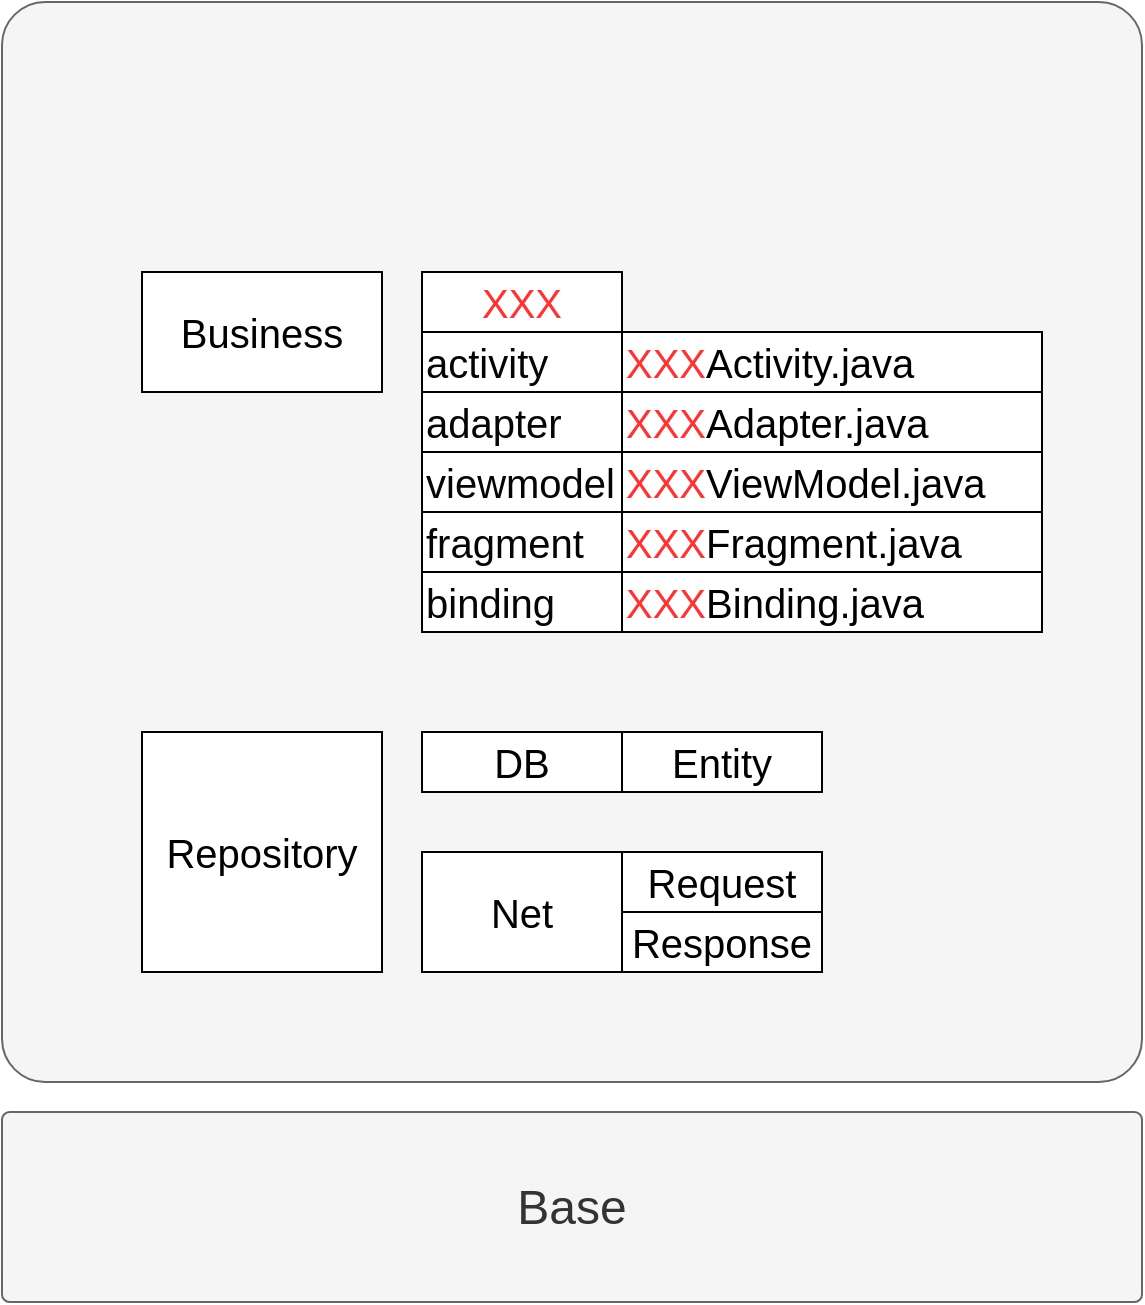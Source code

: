 <mxfile version="15.2.7" type="device"><diagram id="1kVZlP6CKKWr0XMwKn79" name="第 1 页"><mxGraphModel dx="886" dy="672" grid="1" gridSize="10" guides="1" tooltips="1" connect="1" arrows="1" fold="1" page="1" pageScale="1" pageWidth="827" pageHeight="1169" math="0" shadow="0"><root><mxCell id="0"/><mxCell id="1" parent="0"/><mxCell id="jyRH-IpuyLMMJC8G44v3-20" value="" style="rounded=1;whiteSpace=wrap;html=1;align=left;arcSize=4;fillColor=#f5f5f5;strokeColor=#666666;fontColor=#333333;" parent="1" vertex="1"><mxGeometry x="10" y="35" width="570" height="540" as="geometry"/></mxCell><mxCell id="jyRH-IpuyLMMJC8G44v3-2" value="Business" style="rounded=0;whiteSpace=wrap;html=1;fontSize=20;" parent="1" vertex="1"><mxGeometry x="80" y="170" width="120" height="60" as="geometry"/></mxCell><mxCell id="jyRH-IpuyLMMJC8G44v3-3" value="Repository" style="rounded=0;whiteSpace=wrap;html=1;fontSize=20;" parent="1" vertex="1"><mxGeometry x="80" y="400" width="120" height="120" as="geometry"/></mxCell><mxCell id="jyRH-IpuyLMMJC8G44v3-4" value="&lt;font color=&quot;#ff3333&quot;&gt;XXX&lt;/font&gt;" style="rounded=0;whiteSpace=wrap;html=1;fontSize=20;" parent="1" vertex="1"><mxGeometry x="220" y="170" width="100" height="30" as="geometry"/></mxCell><mxCell id="jyRH-IpuyLMMJC8G44v3-5" value="&lt;font color=&quot;#ff3333&quot;&gt;XXX&lt;/font&gt;Activity.java" style="rounded=0;whiteSpace=wrap;html=1;fontSize=20;align=left;" parent="1" vertex="1"><mxGeometry x="320" y="200" width="210" height="30" as="geometry"/></mxCell><mxCell id="jyRH-IpuyLMMJC8G44v3-6" value="&lt;font color=&quot;#ff3333&quot;&gt;XXX&lt;/font&gt;Adapter.java" style="rounded=0;whiteSpace=wrap;html=1;fontSize=20;align=left;" parent="1" vertex="1"><mxGeometry x="320" y="230" width="210" height="30" as="geometry"/></mxCell><mxCell id="jyRH-IpuyLMMJC8G44v3-7" value="&lt;font color=&quot;#ff3333&quot;&gt;XXX&lt;/font&gt;ViewModel.java" style="rounded=0;whiteSpace=wrap;html=1;fontSize=20;align=left;" parent="1" vertex="1"><mxGeometry x="320" y="260" width="210" height="30" as="geometry"/></mxCell><mxCell id="jyRH-IpuyLMMJC8G44v3-8" value="&lt;font color=&quot;#ff3333&quot;&gt;XXX&lt;/font&gt;Fragment.java" style="rounded=0;whiteSpace=wrap;html=1;fontSize=20;align=left;" parent="1" vertex="1"><mxGeometry x="320" y="290" width="210" height="30" as="geometry"/></mxCell><mxCell id="jyRH-IpuyLMMJC8G44v3-9" value="&lt;font color=&quot;#ff3333&quot;&gt;XXX&lt;/font&gt;Binding.java" style="rounded=0;whiteSpace=wrap;html=1;fontSize=20;align=left;" parent="1" vertex="1"><mxGeometry x="320" y="320" width="210" height="30" as="geometry"/></mxCell><mxCell id="jyRH-IpuyLMMJC8G44v3-10" value="&lt;font&gt;activity&lt;/font&gt;" style="rounded=0;whiteSpace=wrap;html=1;fontSize=20;align=left;fontColor=#050505;" parent="1" vertex="1"><mxGeometry x="220" y="200" width="100" height="30" as="geometry"/></mxCell><mxCell id="jyRH-IpuyLMMJC8G44v3-11" value="&lt;font&gt;adapter&lt;/font&gt;" style="rounded=0;whiteSpace=wrap;html=1;fontSize=20;align=left;fontColor=#050505;" parent="1" vertex="1"><mxGeometry x="220" y="230" width="100" height="30" as="geometry"/></mxCell><mxCell id="jyRH-IpuyLMMJC8G44v3-12" value="viewmodel" style="rounded=0;whiteSpace=wrap;html=1;fontSize=20;align=left;fontColor=#050505;" parent="1" vertex="1"><mxGeometry x="220" y="260" width="100" height="30" as="geometry"/></mxCell><mxCell id="jyRH-IpuyLMMJC8G44v3-13" value="fragment" style="rounded=0;whiteSpace=wrap;html=1;fontSize=20;align=left;fontColor=#050505;" parent="1" vertex="1"><mxGeometry x="220" y="290" width="100" height="30" as="geometry"/></mxCell><mxCell id="jyRH-IpuyLMMJC8G44v3-14" value="binding" style="rounded=0;whiteSpace=wrap;html=1;fontSize=20;align=left;fontColor=#050505;" parent="1" vertex="1"><mxGeometry x="220" y="320" width="100" height="30" as="geometry"/></mxCell><mxCell id="jyRH-IpuyLMMJC8G44v3-15" value="&lt;font&gt;DB&lt;/font&gt;" style="rounded=0;whiteSpace=wrap;html=1;fontSize=20;fontColor=#000000;" parent="1" vertex="1"><mxGeometry x="220" y="400" width="100" height="30" as="geometry"/></mxCell><mxCell id="jyRH-IpuyLMMJC8G44v3-16" value="&lt;font&gt;Net&lt;/font&gt;" style="rounded=0;whiteSpace=wrap;html=1;fontSize=20;fontColor=#000000;" parent="1" vertex="1"><mxGeometry x="220" y="460" width="100" height="60" as="geometry"/></mxCell><mxCell id="jyRH-IpuyLMMJC8G44v3-17" value="&lt;font&gt;Entity&lt;/font&gt;" style="rounded=0;whiteSpace=wrap;html=1;fontSize=20;fontColor=#000000;" parent="1" vertex="1"><mxGeometry x="320" y="400" width="100" height="30" as="geometry"/></mxCell><mxCell id="jyRH-IpuyLMMJC8G44v3-18" value="&lt;font&gt;Request&lt;/font&gt;" style="rounded=0;whiteSpace=wrap;html=1;fontSize=20;fontColor=#000000;" parent="1" vertex="1"><mxGeometry x="320" y="460" width="100" height="30" as="geometry"/></mxCell><mxCell id="jyRH-IpuyLMMJC8G44v3-19" value="&lt;font&gt;Response&lt;/font&gt;" style="rounded=0;whiteSpace=wrap;html=1;fontSize=20;fontColor=#000000;" parent="1" vertex="1"><mxGeometry x="320" y="490" width="100" height="30" as="geometry"/></mxCell><mxCell id="Kh-sl4U7vISb1KS_jkSJ-2" value="Base" style="rounded=1;whiteSpace=wrap;html=1;align=center;arcSize=4;fontSize=24;fillColor=#f5f5f5;strokeColor=#666666;fontColor=#333333;" vertex="1" parent="1"><mxGeometry x="10" y="590" width="570" height="95" as="geometry"/></mxCell></root></mxGraphModel></diagram></mxfile>